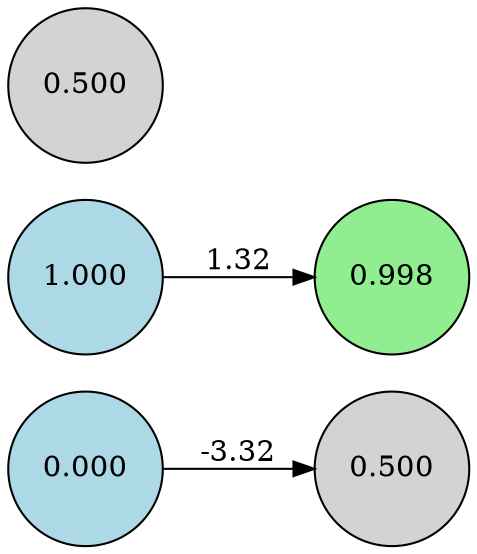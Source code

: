 digraph neat {
  rankdir=LR;
  node [shape=circle];
  node0 [label="0.000", style=filled, fillcolor=lightblue];
  node1 [label="1.000", style=filled, fillcolor=lightblue];
  node110 [label="0.998", style=filled, fillcolor=lightgreen];
  node156 [label="0.500", style=filled, fillcolor=lightgray];
  node184 [label="0.500", style=filled, fillcolor=lightgray];
  node1 -> node110 [label="1.32"];
  node0 -> node184 [label="-3.32"];
}
